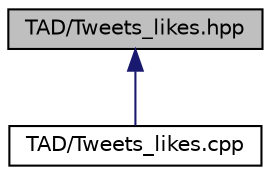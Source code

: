 digraph "TAD/Tweets_likes.hpp"
{
  edge [fontname="Helvetica",fontsize="10",labelfontname="Helvetica",labelfontsize="10"];
  node [fontname="Helvetica",fontsize="10",shape=record];
  Node2 [label="TAD/Tweets_likes.hpp",height=0.2,width=0.4,color="black", fillcolor="grey75", style="filled", fontcolor="black"];
  Node2 -> Node3 [dir="back",color="midnightblue",fontsize="10",style="solid",fontname="Helvetica"];
  Node3 [label="TAD/Tweets_likes.cpp",height=0.2,width=0.4,color="black", fillcolor="white", style="filled",URL="$_tweets__likes_8cpp.html"];
}
